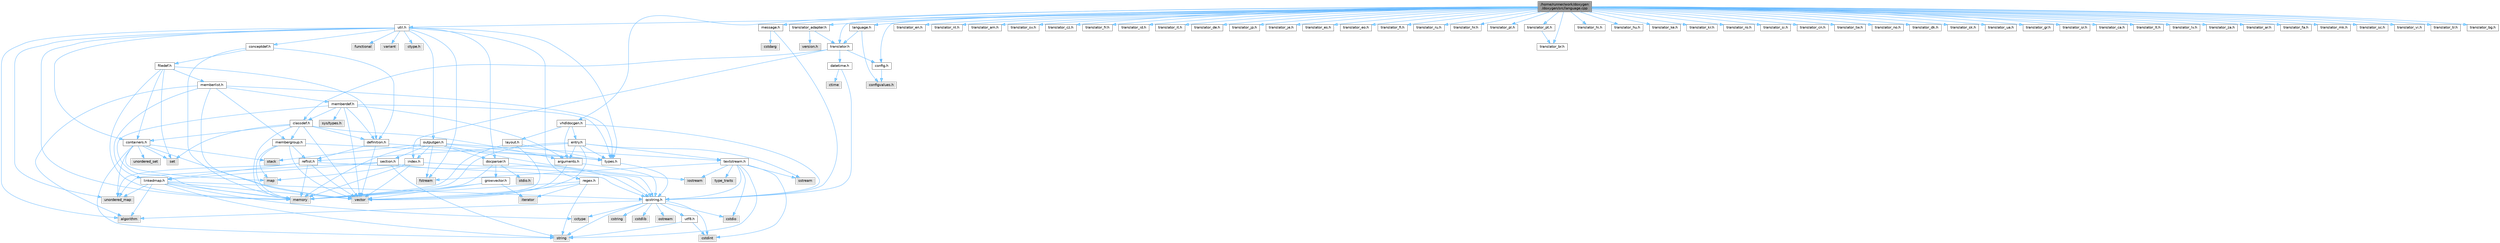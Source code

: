 digraph "/home/runner/work/doxygen/doxygen/src/language.cpp"
{
 // INTERACTIVE_SVG=YES
 // LATEX_PDF_SIZE
  bgcolor="transparent";
  edge [fontname=Helvetica,fontsize=10,labelfontname=Helvetica,labelfontsize=10];
  node [fontname=Helvetica,fontsize=10,shape=box,height=0.2,width=0.4];
  Node1 [id="Node000001",label="/home/runner/work/doxygen\l/doxygen/src/language.cpp",height=0.2,width=0.4,color="gray40", fillcolor="grey60", style="filled", fontcolor="black"];
  Node1 -> Node2 [id="edge1_Node000001_Node000002",color="steelblue1",style="solid"];
  Node2 [id="Node000002",label="message.h",height=0.2,width=0.4,color="grey40", fillcolor="white", style="filled",URL="$d2/d0d/message_8h.html",tooltip=" "];
  Node2 -> Node3 [id="edge2_Node000002_Node000003",color="steelblue1",style="solid"];
  Node3 [id="Node000003",label="cstdarg",height=0.2,width=0.4,color="grey60", fillcolor="#E0E0E0", style="filled"];
  Node2 -> Node4 [id="edge3_Node000002_Node000004",color="steelblue1",style="solid"];
  Node4 [id="Node000004",label="qcstring.h",height=0.2,width=0.4,color="grey40", fillcolor="white", style="filled",URL="$d7/d5c/qcstring_8h.html",tooltip=" "];
  Node4 -> Node5 [id="edge4_Node000004_Node000005",color="steelblue1",style="solid"];
  Node5 [id="Node000005",label="string",height=0.2,width=0.4,color="grey60", fillcolor="#E0E0E0", style="filled"];
  Node4 -> Node6 [id="edge5_Node000004_Node000006",color="steelblue1",style="solid"];
  Node6 [id="Node000006",label="algorithm",height=0.2,width=0.4,color="grey60", fillcolor="#E0E0E0", style="filled"];
  Node4 -> Node7 [id="edge6_Node000004_Node000007",color="steelblue1",style="solid"];
  Node7 [id="Node000007",label="cctype",height=0.2,width=0.4,color="grey60", fillcolor="#E0E0E0", style="filled"];
  Node4 -> Node8 [id="edge7_Node000004_Node000008",color="steelblue1",style="solid"];
  Node8 [id="Node000008",label="cstring",height=0.2,width=0.4,color="grey60", fillcolor="#E0E0E0", style="filled"];
  Node4 -> Node9 [id="edge8_Node000004_Node000009",color="steelblue1",style="solid"];
  Node9 [id="Node000009",label="cstdio",height=0.2,width=0.4,color="grey60", fillcolor="#E0E0E0", style="filled"];
  Node4 -> Node10 [id="edge9_Node000004_Node000010",color="steelblue1",style="solid"];
  Node10 [id="Node000010",label="cstdlib",height=0.2,width=0.4,color="grey60", fillcolor="#E0E0E0", style="filled"];
  Node4 -> Node11 [id="edge10_Node000004_Node000011",color="steelblue1",style="solid"];
  Node11 [id="Node000011",label="cstdint",height=0.2,width=0.4,color="grey60", fillcolor="#E0E0E0", style="filled"];
  Node4 -> Node12 [id="edge11_Node000004_Node000012",color="steelblue1",style="solid"];
  Node12 [id="Node000012",label="ostream",height=0.2,width=0.4,color="grey60", fillcolor="#E0E0E0", style="filled"];
  Node4 -> Node13 [id="edge12_Node000004_Node000013",color="steelblue1",style="solid"];
  Node13 [id="Node000013",label="utf8.h",height=0.2,width=0.4,color="grey40", fillcolor="white", style="filled",URL="$db/d7c/utf8_8h.html",tooltip="Various UTF8 related helper functions."];
  Node13 -> Node11 [id="edge13_Node000013_Node000011",color="steelblue1",style="solid"];
  Node13 -> Node5 [id="edge14_Node000013_Node000005",color="steelblue1",style="solid"];
  Node1 -> Node14 [id="edge15_Node000001_Node000014",color="steelblue1",style="solid"];
  Node14 [id="Node000014",label="config.h",height=0.2,width=0.4,color="grey40", fillcolor="white", style="filled",URL="$db/d16/config_8h.html",tooltip=" "];
  Node14 -> Node15 [id="edge16_Node000014_Node000015",color="steelblue1",style="solid"];
  Node15 [id="Node000015",label="configvalues.h",height=0.2,width=0.4,color="grey60", fillcolor="#E0E0E0", style="filled"];
  Node1 -> Node16 [id="edge17_Node000001_Node000016",color="steelblue1",style="solid"];
  Node16 [id="Node000016",label="util.h",height=0.2,width=0.4,color="grey40", fillcolor="white", style="filled",URL="$d8/d3c/util_8h.html",tooltip="A bunch of utility functions."];
  Node16 -> Node17 [id="edge18_Node000016_Node000017",color="steelblue1",style="solid"];
  Node17 [id="Node000017",label="memory",height=0.2,width=0.4,color="grey60", fillcolor="#E0E0E0", style="filled"];
  Node16 -> Node18 [id="edge19_Node000016_Node000018",color="steelblue1",style="solid"];
  Node18 [id="Node000018",label="unordered_map",height=0.2,width=0.4,color="grey60", fillcolor="#E0E0E0", style="filled"];
  Node16 -> Node6 [id="edge20_Node000016_Node000006",color="steelblue1",style="solid"];
  Node16 -> Node19 [id="edge21_Node000016_Node000019",color="steelblue1",style="solid"];
  Node19 [id="Node000019",label="functional",height=0.2,width=0.4,color="grey60", fillcolor="#E0E0E0", style="filled"];
  Node16 -> Node20 [id="edge22_Node000016_Node000020",color="steelblue1",style="solid"];
  Node20 [id="Node000020",label="fstream",height=0.2,width=0.4,color="grey60", fillcolor="#E0E0E0", style="filled"];
  Node16 -> Node21 [id="edge23_Node000016_Node000021",color="steelblue1",style="solid"];
  Node21 [id="Node000021",label="variant",height=0.2,width=0.4,color="grey60", fillcolor="#E0E0E0", style="filled"];
  Node16 -> Node22 [id="edge24_Node000016_Node000022",color="steelblue1",style="solid"];
  Node22 [id="Node000022",label="ctype.h",height=0.2,width=0.4,color="grey60", fillcolor="#E0E0E0", style="filled"];
  Node16 -> Node23 [id="edge25_Node000016_Node000023",color="steelblue1",style="solid"];
  Node23 [id="Node000023",label="types.h",height=0.2,width=0.4,color="grey40", fillcolor="white", style="filled",URL="$d9/d49/types_8h.html",tooltip="This file contains a number of basic enums and types."];
  Node23 -> Node4 [id="edge26_Node000023_Node000004",color="steelblue1",style="solid"];
  Node16 -> Node24 [id="edge27_Node000016_Node000024",color="steelblue1",style="solid"];
  Node24 [id="Node000024",label="docparser.h",height=0.2,width=0.4,color="grey40", fillcolor="white", style="filled",URL="$de/d9c/docparser_8h.html",tooltip=" "];
  Node24 -> Node25 [id="edge28_Node000024_Node000025",color="steelblue1",style="solid"];
  Node25 [id="Node000025",label="stdio.h",height=0.2,width=0.4,color="grey60", fillcolor="#E0E0E0", style="filled"];
  Node24 -> Node17 [id="edge29_Node000024_Node000017",color="steelblue1",style="solid"];
  Node24 -> Node4 [id="edge30_Node000024_Node000004",color="steelblue1",style="solid"];
  Node24 -> Node26 [id="edge31_Node000024_Node000026",color="steelblue1",style="solid"];
  Node26 [id="Node000026",label="growvector.h",height=0.2,width=0.4,color="grey40", fillcolor="white", style="filled",URL="$d7/d50/growvector_8h.html",tooltip=" "];
  Node26 -> Node27 [id="edge32_Node000026_Node000027",color="steelblue1",style="solid"];
  Node27 [id="Node000027",label="vector",height=0.2,width=0.4,color="grey60", fillcolor="#E0E0E0", style="filled"];
  Node26 -> Node17 [id="edge33_Node000026_Node000017",color="steelblue1",style="solid"];
  Node26 -> Node28 [id="edge34_Node000026_Node000028",color="steelblue1",style="solid"];
  Node28 [id="Node000028",label="iterator",height=0.2,width=0.4,color="grey60", fillcolor="#E0E0E0", style="filled"];
  Node16 -> Node29 [id="edge35_Node000016_Node000029",color="steelblue1",style="solid"];
  Node29 [id="Node000029",label="containers.h",height=0.2,width=0.4,color="grey40", fillcolor="white", style="filled",URL="$d5/d75/containers_8h.html",tooltip=" "];
  Node29 -> Node27 [id="edge36_Node000029_Node000027",color="steelblue1",style="solid"];
  Node29 -> Node5 [id="edge37_Node000029_Node000005",color="steelblue1",style="solid"];
  Node29 -> Node30 [id="edge38_Node000029_Node000030",color="steelblue1",style="solid"];
  Node30 [id="Node000030",label="set",height=0.2,width=0.4,color="grey60", fillcolor="#E0E0E0", style="filled"];
  Node29 -> Node31 [id="edge39_Node000029_Node000031",color="steelblue1",style="solid"];
  Node31 [id="Node000031",label="map",height=0.2,width=0.4,color="grey60", fillcolor="#E0E0E0", style="filled"];
  Node29 -> Node32 [id="edge40_Node000029_Node000032",color="steelblue1",style="solid"];
  Node32 [id="Node000032",label="unordered_set",height=0.2,width=0.4,color="grey60", fillcolor="#E0E0E0", style="filled"];
  Node29 -> Node18 [id="edge41_Node000029_Node000018",color="steelblue1",style="solid"];
  Node29 -> Node33 [id="edge42_Node000029_Node000033",color="steelblue1",style="solid"];
  Node33 [id="Node000033",label="stack",height=0.2,width=0.4,color="grey60", fillcolor="#E0E0E0", style="filled"];
  Node16 -> Node34 [id="edge43_Node000016_Node000034",color="steelblue1",style="solid"];
  Node34 [id="Node000034",label="outputgen.h",height=0.2,width=0.4,color="grey40", fillcolor="white", style="filled",URL="$df/d06/outputgen_8h.html",tooltip=" "];
  Node34 -> Node17 [id="edge44_Node000034_Node000017",color="steelblue1",style="solid"];
  Node34 -> Node33 [id="edge45_Node000034_Node000033",color="steelblue1",style="solid"];
  Node34 -> Node35 [id="edge46_Node000034_Node000035",color="steelblue1",style="solid"];
  Node35 [id="Node000035",label="iostream",height=0.2,width=0.4,color="grey60", fillcolor="#E0E0E0", style="filled"];
  Node34 -> Node20 [id="edge47_Node000034_Node000020",color="steelblue1",style="solid"];
  Node34 -> Node23 [id="edge48_Node000034_Node000023",color="steelblue1",style="solid"];
  Node34 -> Node36 [id="edge49_Node000034_Node000036",color="steelblue1",style="solid"];
  Node36 [id="Node000036",label="index.h",height=0.2,width=0.4,color="grey40", fillcolor="white", style="filled",URL="$d1/db5/index_8h.html",tooltip=" "];
  Node36 -> Node17 [id="edge50_Node000036_Node000017",color="steelblue1",style="solid"];
  Node36 -> Node27 [id="edge51_Node000036_Node000027",color="steelblue1",style="solid"];
  Node36 -> Node31 [id="edge52_Node000036_Node000031",color="steelblue1",style="solid"];
  Node36 -> Node4 [id="edge53_Node000036_Node000004",color="steelblue1",style="solid"];
  Node34 -> Node37 [id="edge54_Node000034_Node000037",color="steelblue1",style="solid"];
  Node37 [id="Node000037",label="section.h",height=0.2,width=0.4,color="grey40", fillcolor="white", style="filled",URL="$d1/d2a/section_8h.html",tooltip=" "];
  Node37 -> Node5 [id="edge55_Node000037_Node000005",color="steelblue1",style="solid"];
  Node37 -> Node18 [id="edge56_Node000037_Node000018",color="steelblue1",style="solid"];
  Node37 -> Node4 [id="edge57_Node000037_Node000004",color="steelblue1",style="solid"];
  Node37 -> Node38 [id="edge58_Node000037_Node000038",color="steelblue1",style="solid"];
  Node38 [id="Node000038",label="linkedmap.h",height=0.2,width=0.4,color="grey40", fillcolor="white", style="filled",URL="$da/de1/linkedmap_8h.html",tooltip=" "];
  Node38 -> Node18 [id="edge59_Node000038_Node000018",color="steelblue1",style="solid"];
  Node38 -> Node27 [id="edge60_Node000038_Node000027",color="steelblue1",style="solid"];
  Node38 -> Node17 [id="edge61_Node000038_Node000017",color="steelblue1",style="solid"];
  Node38 -> Node5 [id="edge62_Node000038_Node000005",color="steelblue1",style="solid"];
  Node38 -> Node6 [id="edge63_Node000038_Node000006",color="steelblue1",style="solid"];
  Node38 -> Node7 [id="edge64_Node000038_Node000007",color="steelblue1",style="solid"];
  Node38 -> Node4 [id="edge65_Node000038_Node000004",color="steelblue1",style="solid"];
  Node34 -> Node39 [id="edge66_Node000034_Node000039",color="steelblue1",style="solid"];
  Node39 [id="Node000039",label="textstream.h",height=0.2,width=0.4,color="grey40", fillcolor="white", style="filled",URL="$d4/d7d/textstream_8h.html",tooltip=" "];
  Node39 -> Node5 [id="edge67_Node000039_Node000005",color="steelblue1",style="solid"];
  Node39 -> Node35 [id="edge68_Node000039_Node000035",color="steelblue1",style="solid"];
  Node39 -> Node40 [id="edge69_Node000039_Node000040",color="steelblue1",style="solid"];
  Node40 [id="Node000040",label="sstream",height=0.2,width=0.4,color="grey60", fillcolor="#E0E0E0", style="filled"];
  Node39 -> Node11 [id="edge70_Node000039_Node000011",color="steelblue1",style="solid"];
  Node39 -> Node9 [id="edge71_Node000039_Node000009",color="steelblue1",style="solid"];
  Node39 -> Node20 [id="edge72_Node000039_Node000020",color="steelblue1",style="solid"];
  Node39 -> Node41 [id="edge73_Node000039_Node000041",color="steelblue1",style="solid"];
  Node41 [id="Node000041",label="type_traits",height=0.2,width=0.4,color="grey60", fillcolor="#E0E0E0", style="filled"];
  Node39 -> Node4 [id="edge74_Node000039_Node000004",color="steelblue1",style="solid"];
  Node34 -> Node24 [id="edge75_Node000034_Node000024",color="steelblue1",style="solid"];
  Node16 -> Node42 [id="edge76_Node000016_Node000042",color="steelblue1",style="solid"];
  Node42 [id="Node000042",label="regex.h",height=0.2,width=0.4,color="grey40", fillcolor="white", style="filled",URL="$d1/d21/regex_8h.html",tooltip=" "];
  Node42 -> Node17 [id="edge77_Node000042_Node000017",color="steelblue1",style="solid"];
  Node42 -> Node5 [id="edge78_Node000042_Node000005",color="steelblue1",style="solid"];
  Node42 -> Node27 [id="edge79_Node000042_Node000027",color="steelblue1",style="solid"];
  Node42 -> Node28 [id="edge80_Node000042_Node000028",color="steelblue1",style="solid"];
  Node16 -> Node43 [id="edge81_Node000016_Node000043",color="steelblue1",style="solid"];
  Node43 [id="Node000043",label="conceptdef.h",height=0.2,width=0.4,color="grey40", fillcolor="white", style="filled",URL="$da/df1/conceptdef_8h.html",tooltip=" "];
  Node43 -> Node17 [id="edge82_Node000043_Node000017",color="steelblue1",style="solid"];
  Node43 -> Node44 [id="edge83_Node000043_Node000044",color="steelblue1",style="solid"];
  Node44 [id="Node000044",label="definition.h",height=0.2,width=0.4,color="grey40", fillcolor="white", style="filled",URL="$df/da1/definition_8h.html",tooltip=" "];
  Node44 -> Node27 [id="edge84_Node000044_Node000027",color="steelblue1",style="solid"];
  Node44 -> Node23 [id="edge85_Node000044_Node000023",color="steelblue1",style="solid"];
  Node44 -> Node45 [id="edge86_Node000044_Node000045",color="steelblue1",style="solid"];
  Node45 [id="Node000045",label="reflist.h",height=0.2,width=0.4,color="grey40", fillcolor="white", style="filled",URL="$d1/d02/reflist_8h.html",tooltip=" "];
  Node45 -> Node27 [id="edge87_Node000045_Node000027",color="steelblue1",style="solid"];
  Node45 -> Node18 [id="edge88_Node000045_Node000018",color="steelblue1",style="solid"];
  Node45 -> Node17 [id="edge89_Node000045_Node000017",color="steelblue1",style="solid"];
  Node45 -> Node4 [id="edge90_Node000045_Node000004",color="steelblue1",style="solid"];
  Node45 -> Node38 [id="edge91_Node000045_Node000038",color="steelblue1",style="solid"];
  Node43 -> Node46 [id="edge92_Node000043_Node000046",color="steelblue1",style="solid"];
  Node46 [id="Node000046",label="filedef.h",height=0.2,width=0.4,color="grey40", fillcolor="white", style="filled",URL="$d4/d3a/filedef_8h.html",tooltip=" "];
  Node46 -> Node17 [id="edge93_Node000046_Node000017",color="steelblue1",style="solid"];
  Node46 -> Node30 [id="edge94_Node000046_Node000030",color="steelblue1",style="solid"];
  Node46 -> Node44 [id="edge95_Node000046_Node000044",color="steelblue1",style="solid"];
  Node46 -> Node47 [id="edge96_Node000046_Node000047",color="steelblue1",style="solid"];
  Node47 [id="Node000047",label="memberlist.h",height=0.2,width=0.4,color="grey40", fillcolor="white", style="filled",URL="$dd/d78/memberlist_8h.html",tooltip=" "];
  Node47 -> Node27 [id="edge97_Node000047_Node000027",color="steelblue1",style="solid"];
  Node47 -> Node6 [id="edge98_Node000047_Node000006",color="steelblue1",style="solid"];
  Node47 -> Node48 [id="edge99_Node000047_Node000048",color="steelblue1",style="solid"];
  Node48 [id="Node000048",label="memberdef.h",height=0.2,width=0.4,color="grey40", fillcolor="white", style="filled",URL="$d4/d46/memberdef_8h.html",tooltip=" "];
  Node48 -> Node27 [id="edge100_Node000048_Node000027",color="steelblue1",style="solid"];
  Node48 -> Node17 [id="edge101_Node000048_Node000017",color="steelblue1",style="solid"];
  Node48 -> Node49 [id="edge102_Node000048_Node000049",color="steelblue1",style="solid"];
  Node49 [id="Node000049",label="sys/types.h",height=0.2,width=0.4,color="grey60", fillcolor="#E0E0E0", style="filled"];
  Node48 -> Node23 [id="edge103_Node000048_Node000023",color="steelblue1",style="solid"];
  Node48 -> Node44 [id="edge104_Node000048_Node000044",color="steelblue1",style="solid"];
  Node48 -> Node50 [id="edge105_Node000048_Node000050",color="steelblue1",style="solid"];
  Node50 [id="Node000050",label="arguments.h",height=0.2,width=0.4,color="grey40", fillcolor="white", style="filled",URL="$df/d9b/arguments_8h.html",tooltip=" "];
  Node50 -> Node27 [id="edge106_Node000050_Node000027",color="steelblue1",style="solid"];
  Node50 -> Node4 [id="edge107_Node000050_Node000004",color="steelblue1",style="solid"];
  Node48 -> Node51 [id="edge108_Node000048_Node000051",color="steelblue1",style="solid"];
  Node51 [id="Node000051",label="classdef.h",height=0.2,width=0.4,color="grey40", fillcolor="white", style="filled",URL="$d1/da6/classdef_8h.html",tooltip=" "];
  Node51 -> Node17 [id="edge109_Node000051_Node000017",color="steelblue1",style="solid"];
  Node51 -> Node27 [id="edge110_Node000051_Node000027",color="steelblue1",style="solid"];
  Node51 -> Node30 [id="edge111_Node000051_Node000030",color="steelblue1",style="solid"];
  Node51 -> Node29 [id="edge112_Node000051_Node000029",color="steelblue1",style="solid"];
  Node51 -> Node44 [id="edge113_Node000051_Node000044",color="steelblue1",style="solid"];
  Node51 -> Node50 [id="edge114_Node000051_Node000050",color="steelblue1",style="solid"];
  Node51 -> Node52 [id="edge115_Node000051_Node000052",color="steelblue1",style="solid"];
  Node52 [id="Node000052",label="membergroup.h",height=0.2,width=0.4,color="grey40", fillcolor="white", style="filled",URL="$d9/d11/membergroup_8h.html",tooltip=" "];
  Node52 -> Node27 [id="edge116_Node000052_Node000027",color="steelblue1",style="solid"];
  Node52 -> Node31 [id="edge117_Node000052_Node000031",color="steelblue1",style="solid"];
  Node52 -> Node17 [id="edge118_Node000052_Node000017",color="steelblue1",style="solid"];
  Node52 -> Node23 [id="edge119_Node000052_Node000023",color="steelblue1",style="solid"];
  Node52 -> Node45 [id="edge120_Node000052_Node000045",color="steelblue1",style="solid"];
  Node47 -> Node38 [id="edge121_Node000047_Node000038",color="steelblue1",style="solid"];
  Node47 -> Node23 [id="edge122_Node000047_Node000023",color="steelblue1",style="solid"];
  Node47 -> Node52 [id="edge123_Node000047_Node000052",color="steelblue1",style="solid"];
  Node46 -> Node29 [id="edge124_Node000046_Node000029",color="steelblue1",style="solid"];
  Node1 -> Node53 [id="edge125_Node000001_Node000053",color="steelblue1",style="solid"];
  Node53 [id="Node000053",label="language.h",height=0.2,width=0.4,color="grey40", fillcolor="white", style="filled",URL="$d8/dce/language_8h.html",tooltip=" "];
  Node53 -> Node54 [id="edge126_Node000053_Node000054",color="steelblue1",style="solid"];
  Node54 [id="Node000054",label="translator.h",height=0.2,width=0.4,color="grey40", fillcolor="white", style="filled",URL="$d9/df1/translator_8h.html",tooltip=" "];
  Node54 -> Node51 [id="edge127_Node000054_Node000051",color="steelblue1",style="solid"];
  Node54 -> Node14 [id="edge128_Node000054_Node000014",color="steelblue1",style="solid"];
  Node54 -> Node55 [id="edge129_Node000054_Node000055",color="steelblue1",style="solid"];
  Node55 [id="Node000055",label="datetime.h",height=0.2,width=0.4,color="grey40", fillcolor="white", style="filled",URL="$de/d1b/datetime_8h.html",tooltip=" "];
  Node55 -> Node56 [id="edge130_Node000055_Node000056",color="steelblue1",style="solid"];
  Node56 [id="Node000056",label="ctime",height=0.2,width=0.4,color="grey60", fillcolor="#E0E0E0", style="filled"];
  Node55 -> Node4 [id="edge131_Node000055_Node000004",color="steelblue1",style="solid"];
  Node54 -> Node36 [id="edge132_Node000054_Node000036",color="steelblue1",style="solid"];
  Node53 -> Node15 [id="edge133_Node000053_Node000015",color="steelblue1",style="solid"];
  Node1 -> Node57 [id="edge134_Node000001_Node000057",color="steelblue1",style="solid"];
  Node57 [id="Node000057",label="vhdldocgen.h",height=0.2,width=0.4,color="grey40", fillcolor="white", style="filled",URL="$dd/dec/vhdldocgen_8h.html",tooltip=" "];
  Node57 -> Node4 [id="edge135_Node000057_Node000004",color="steelblue1",style="solid"];
  Node57 -> Node58 [id="edge136_Node000057_Node000058",color="steelblue1",style="solid"];
  Node58 [id="Node000058",label="layout.h",height=0.2,width=0.4,color="grey40", fillcolor="white", style="filled",URL="$db/d51/layout_8h.html",tooltip=" "];
  Node58 -> Node17 [id="edge137_Node000058_Node000017",color="steelblue1",style="solid"];
  Node58 -> Node27 [id="edge138_Node000058_Node000027",color="steelblue1",style="solid"];
  Node58 -> Node23 [id="edge139_Node000058_Node000023",color="steelblue1",style="solid"];
  Node57 -> Node50 [id="edge140_Node000057_Node000050",color="steelblue1",style="solid"];
  Node57 -> Node59 [id="edge141_Node000057_Node000059",color="steelblue1",style="solid"];
  Node59 [id="Node000059",label="entry.h",height=0.2,width=0.4,color="grey40", fillcolor="white", style="filled",URL="$d1/dc6/entry_8h.html",tooltip=" "];
  Node59 -> Node27 [id="edge142_Node000059_Node000027",color="steelblue1",style="solid"];
  Node59 -> Node17 [id="edge143_Node000059_Node000017",color="steelblue1",style="solid"];
  Node59 -> Node40 [id="edge144_Node000059_Node000040",color="steelblue1",style="solid"];
  Node59 -> Node23 [id="edge145_Node000059_Node000023",color="steelblue1",style="solid"];
  Node59 -> Node50 [id="edge146_Node000059_Node000050",color="steelblue1",style="solid"];
  Node59 -> Node45 [id="edge147_Node000059_Node000045",color="steelblue1",style="solid"];
  Node59 -> Node39 [id="edge148_Node000059_Node000039",color="steelblue1",style="solid"];
  Node1 -> Node54 [id="edge149_Node000001_Node000054",color="steelblue1",style="solid"];
  Node1 -> Node60 [id="edge150_Node000001_Node000060",color="steelblue1",style="solid"];
  Node60 [id="Node000060",label="translator_en.h",height=0.2,width=0.4,color="grey40", fillcolor="white", style="filled",URL="$da/d46/translator__en_8h.html",tooltip=" "];
  Node1 -> Node61 [id="edge151_Node000001_Node000061",color="steelblue1",style="solid"];
  Node61 [id="Node000061",label="translator_adapter.h",height=0.2,width=0.4,color="grey40", fillcolor="white", style="filled",URL="$da/de6/translator__adapter_8h.html",tooltip=" "];
  Node61 -> Node62 [id="edge152_Node000061_Node000062",color="steelblue1",style="solid"];
  Node62 [id="Node000062",label="version.h",height=0.2,width=0.4,color="grey60", fillcolor="#E0E0E0", style="filled"];
  Node61 -> Node54 [id="edge153_Node000061_Node000054",color="steelblue1",style="solid"];
  Node1 -> Node63 [id="edge154_Node000001_Node000063",color="steelblue1",style="solid"];
  Node63 [id="Node000063",label="translator_nl.h",height=0.2,width=0.4,color="grey40", fillcolor="white", style="filled",URL="$da/db1/translator__nl_8h.html",tooltip=" "];
  Node1 -> Node64 [id="edge155_Node000001_Node000064",color="steelblue1",style="solid"];
  Node64 [id="Node000064",label="translator_am.h",height=0.2,width=0.4,color="grey40", fillcolor="white", style="filled",URL="$d8/d0a/translator__am_8h.html",tooltip=" "];
  Node1 -> Node65 [id="edge156_Node000001_Node000065",color="steelblue1",style="solid"];
  Node65 [id="Node000065",label="translator_sv.h",height=0.2,width=0.4,color="grey40", fillcolor="white", style="filled",URL="$d5/d54/translator__sv_8h.html",tooltip=" "];
  Node1 -> Node66 [id="edge157_Node000001_Node000066",color="steelblue1",style="solid"];
  Node66 [id="Node000066",label="translator_cz.h",height=0.2,width=0.4,color="grey40", fillcolor="white", style="filled",URL="$d6/dfb/translator__cz_8h.html",tooltip=" "];
  Node1 -> Node67 [id="edge158_Node000001_Node000067",color="steelblue1",style="solid"];
  Node67 [id="Node000067",label="translator_fr.h",height=0.2,width=0.4,color="grey40", fillcolor="white", style="filled",URL="$dd/d48/translator__fr_8h.html",tooltip=" "];
  Node1 -> Node68 [id="edge159_Node000001_Node000068",color="steelblue1",style="solid"];
  Node68 [id="Node000068",label="translator_id.h",height=0.2,width=0.4,color="grey40", fillcolor="white", style="filled",URL="$d7/dce/translator__id_8h.html",tooltip=" "];
  Node1 -> Node69 [id="edge160_Node000001_Node000069",color="steelblue1",style="solid"];
  Node69 [id="Node000069",label="translator_it.h",height=0.2,width=0.4,color="grey40", fillcolor="white", style="filled",URL="$da/d36/translator__it_8h.html",tooltip=" "];
  Node1 -> Node70 [id="edge161_Node000001_Node000070",color="steelblue1",style="solid"];
  Node70 [id="Node000070",label="translator_de.h",height=0.2,width=0.4,color="grey40", fillcolor="white", style="filled",URL="$d3/d9b/translator__de_8h.html",tooltip=" "];
  Node1 -> Node71 [id="edge162_Node000001_Node000071",color="steelblue1",style="solid"];
  Node71 [id="Node000071",label="translator_jp.h",height=0.2,width=0.4,color="grey40", fillcolor="white", style="filled",URL="$d4/d84/translator__jp_8h.html",tooltip=" "];
  Node1 -> Node72 [id="edge163_Node000001_Node000072",color="steelblue1",style="solid"];
  Node72 [id="Node000072",label="translator_je.h",height=0.2,width=0.4,color="grey40", fillcolor="white", style="filled",URL="$d1/dc5/translator__je_8h.html",tooltip=" "];
  Node1 -> Node73 [id="edge164_Node000001_Node000073",color="steelblue1",style="solid"];
  Node73 [id="Node000073",label="translator_es.h",height=0.2,width=0.4,color="grey40", fillcolor="white", style="filled",URL="$dd/dc2/translator__es_8h.html",tooltip=" "];
  Node1 -> Node74 [id="edge165_Node000001_Node000074",color="steelblue1",style="solid"];
  Node74 [id="Node000074",label="translator_eo.h",height=0.2,width=0.4,color="grey40", fillcolor="white", style="filled",URL="$d6/d89/translator__eo_8h.html",tooltip=" "];
  Node1 -> Node75 [id="edge166_Node000001_Node000075",color="steelblue1",style="solid"];
  Node75 [id="Node000075",label="translator_fi.h",height=0.2,width=0.4,color="grey40", fillcolor="white", style="filled",URL="$db/d17/translator__fi_8h.html",tooltip=" "];
  Node1 -> Node76 [id="edge167_Node000001_Node000076",color="steelblue1",style="solid"];
  Node76 [id="Node000076",label="translator_ru.h",height=0.2,width=0.4,color="grey40", fillcolor="white", style="filled",URL="$dd/de5/translator__ru_8h.html",tooltip=" "];
  Node1 -> Node77 [id="edge168_Node000001_Node000077",color="steelblue1",style="solid"];
  Node77 [id="Node000077",label="translator_hr.h",height=0.2,width=0.4,color="grey40", fillcolor="white", style="filled",URL="$d0/d17/translator__hr_8h.html",tooltip=" "];
  Node1 -> Node78 [id="edge169_Node000001_Node000078",color="steelblue1",style="solid"];
  Node78 [id="Node000078",label="translator_pl.h",height=0.2,width=0.4,color="grey40", fillcolor="white", style="filled",URL="$de/d6a/translator__pl_8h.html",tooltip=" "];
  Node1 -> Node79 [id="edge170_Node000001_Node000079",color="steelblue1",style="solid"];
  Node79 [id="Node000079",label="translator_pt.h",height=0.2,width=0.4,color="grey40", fillcolor="white", style="filled",URL="$df/dfd/translator__pt_8h.html",tooltip=" "];
  Node79 -> Node80 [id="edge171_Node000079_Node000080",color="steelblue1",style="solid"];
  Node80 [id="Node000080",label="translator_br.h",height=0.2,width=0.4,color="grey40", fillcolor="white", style="filled",URL="$d5/d55/translator__br_8h.html",tooltip=" "];
  Node1 -> Node81 [id="edge172_Node000001_Node000081",color="steelblue1",style="solid"];
  Node81 [id="Node000081",label="translator_hi.h",height=0.2,width=0.4,color="grey40", fillcolor="white", style="filled",URL="$d7/dc2/translator__hi_8h.html",tooltip=" "];
  Node1 -> Node82 [id="edge173_Node000001_Node000082",color="steelblue1",style="solid"];
  Node82 [id="Node000082",label="translator_hu.h",height=0.2,width=0.4,color="grey40", fillcolor="white", style="filled",URL="$d8/d34/translator__hu_8h.html",tooltip=" "];
  Node1 -> Node83 [id="edge174_Node000001_Node000083",color="steelblue1",style="solid"];
  Node83 [id="Node000083",label="translator_ke.h",height=0.2,width=0.4,color="grey40", fillcolor="white", style="filled",URL="$d1/d55/translator__ke_8h.html",tooltip=" "];
  Node1 -> Node84 [id="edge175_Node000001_Node000084",color="steelblue1",style="solid"];
  Node84 [id="Node000084",label="translator_kr.h",height=0.2,width=0.4,color="grey40", fillcolor="white", style="filled",URL="$d6/d67/translator__kr_8h.html",tooltip=" "];
  Node1 -> Node85 [id="edge176_Node000001_Node000085",color="steelblue1",style="solid"];
  Node85 [id="Node000085",label="translator_ro.h",height=0.2,width=0.4,color="grey40", fillcolor="white", style="filled",URL="$df/d0f/translator__ro_8h.html",tooltip=" "];
  Node1 -> Node86 [id="edge177_Node000001_Node000086",color="steelblue1",style="solid"];
  Node86 [id="Node000086",label="translator_si.h",height=0.2,width=0.4,color="grey40", fillcolor="white", style="filled",URL="$d2/dce/translator__si_8h.html",tooltip=" "];
  Node1 -> Node87 [id="edge178_Node000001_Node000087",color="steelblue1",style="solid"];
  Node87 [id="Node000087",label="translator_cn.h",height=0.2,width=0.4,color="grey40", fillcolor="white", style="filled",URL="$d8/d41/translator__cn_8h.html",tooltip=" "];
  Node1 -> Node88 [id="edge179_Node000001_Node000088",color="steelblue1",style="solid"];
  Node88 [id="Node000088",label="translator_tw.h",height=0.2,width=0.4,color="grey40", fillcolor="white", style="filled",URL="$dd/d77/translator__tw_8h.html",tooltip=" "];
  Node1 -> Node89 [id="edge180_Node000001_Node000089",color="steelblue1",style="solid"];
  Node89 [id="Node000089",label="translator_no.h",height=0.2,width=0.4,color="grey40", fillcolor="white", style="filled",URL="$d7/d05/translator__no_8h.html",tooltip=" "];
  Node1 -> Node80 [id="edge181_Node000001_Node000080",color="steelblue1",style="solid"];
  Node1 -> Node90 [id="edge182_Node000001_Node000090",color="steelblue1",style="solid"];
  Node90 [id="Node000090",label="translator_dk.h",height=0.2,width=0.4,color="grey40", fillcolor="white", style="filled",URL="$d9/de0/translator__dk_8h.html",tooltip="Danish translation."];
  Node1 -> Node91 [id="edge183_Node000001_Node000091",color="steelblue1",style="solid"];
  Node91 [id="Node000091",label="translator_sk.h",height=0.2,width=0.4,color="grey40", fillcolor="white", style="filled",URL="$d2/d4d/translator__sk_8h.html",tooltip=" "];
  Node1 -> Node92 [id="edge184_Node000001_Node000092",color="steelblue1",style="solid"];
  Node92 [id="Node000092",label="translator_ua.h",height=0.2,width=0.4,color="grey40", fillcolor="white", style="filled",URL="$d5/d50/translator__ua_8h.html",tooltip=" "];
  Node1 -> Node93 [id="edge185_Node000001_Node000093",color="steelblue1",style="solid"];
  Node93 [id="Node000093",label="translator_gr.h",height=0.2,width=0.4,color="grey40", fillcolor="white", style="filled",URL="$dd/dad/translator__gr_8h.html",tooltip=" "];
  Node1 -> Node94 [id="edge186_Node000001_Node000094",color="steelblue1",style="solid"];
  Node94 [id="Node000094",label="translator_sr.h",height=0.2,width=0.4,color="grey40", fillcolor="white", style="filled",URL="$d4/da2/translator__sr_8h.html",tooltip=" "];
  Node1 -> Node95 [id="edge187_Node000001_Node000095",color="steelblue1",style="solid"];
  Node95 [id="Node000095",label="translator_ca.h",height=0.2,width=0.4,color="grey40", fillcolor="white", style="filled",URL="$d6/dbe/translator__ca_8h.html",tooltip=" "];
  Node1 -> Node96 [id="edge188_Node000001_Node000096",color="steelblue1",style="solid"];
  Node96 [id="Node000096",label="translator_lt.h",height=0.2,width=0.4,color="grey40", fillcolor="white", style="filled",URL="$d0/d19/translator__lt_8h.html",tooltip=" "];
  Node1 -> Node97 [id="edge189_Node000001_Node000097",color="steelblue1",style="solid"];
  Node97 [id="Node000097",label="translator_lv.h",height=0.2,width=0.4,color="grey40", fillcolor="white", style="filled",URL="$d9/ded/translator__lv_8h.html",tooltip=" "];
  Node1 -> Node98 [id="edge190_Node000001_Node000098",color="steelblue1",style="solid"];
  Node98 [id="Node000098",label="translator_za.h",height=0.2,width=0.4,color="grey40", fillcolor="white", style="filled",URL="$d1/d40/translator__za_8h.html",tooltip=" "];
  Node1 -> Node99 [id="edge191_Node000001_Node000099",color="steelblue1",style="solid"];
  Node99 [id="Node000099",label="translator_ar.h",height=0.2,width=0.4,color="grey40", fillcolor="white", style="filled",URL="$db/d93/translator__ar_8h.html",tooltip=" "];
  Node1 -> Node100 [id="edge192_Node000001_Node000100",color="steelblue1",style="solid"];
  Node100 [id="Node000100",label="translator_fa.h",height=0.2,width=0.4,color="grey40", fillcolor="white", style="filled",URL="$da/d13/translator__fa_8h.html",tooltip=" "];
  Node1 -> Node101 [id="edge193_Node000001_Node000101",color="steelblue1",style="solid"];
  Node101 [id="Node000101",label="translator_mk.h",height=0.2,width=0.4,color="grey40", fillcolor="white", style="filled",URL="$da/d33/translator__mk_8h.html",tooltip=" "];
  Node1 -> Node102 [id="edge194_Node000001_Node000102",color="steelblue1",style="solid"];
  Node102 [id="Node000102",label="translator_sc.h",height=0.2,width=0.4,color="grey40", fillcolor="white", style="filled",URL="$da/d6c/translator__sc_8h.html",tooltip=" "];
  Node1 -> Node103 [id="edge195_Node000001_Node000103",color="steelblue1",style="solid"];
  Node103 [id="Node000103",label="translator_vi.h",height=0.2,width=0.4,color="grey40", fillcolor="white", style="filled",URL="$d6/d17/translator__vi_8h.html",tooltip=" "];
  Node1 -> Node104 [id="edge196_Node000001_Node000104",color="steelblue1",style="solid"];
  Node104 [id="Node000104",label="translator_tr.h",height=0.2,width=0.4,color="grey40", fillcolor="white", style="filled",URL="$dc/d68/translator__tr_8h.html",tooltip=" "];
  Node1 -> Node105 [id="edge197_Node000001_Node000105",color="steelblue1",style="solid"];
  Node105 [id="Node000105",label="translator_bg.h",height=0.2,width=0.4,color="grey40", fillcolor="white", style="filled",URL="$d1/d3b/translator__bg_8h.html",tooltip=" "];
}
